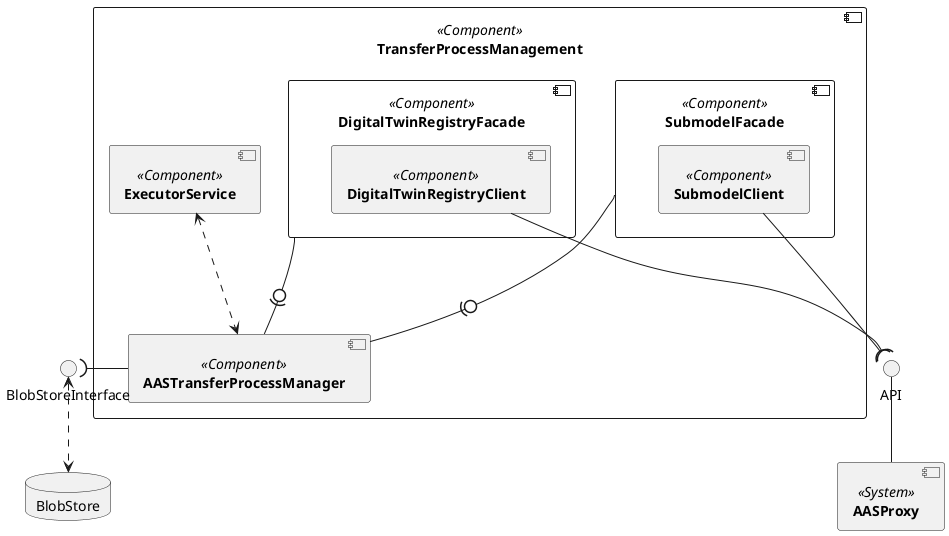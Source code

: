 @startuml
skinparam monochrome true
skinparam shadowing false


component [**TransferProcessManagement**] <<Component>> as TransferProcessManagement {
    component [**AASTransferProcessManager**] <<Component>> as TransferProcessManager
    component [**DigitalTwinRegistryFacade**] <<Component>> as DTRFacade {
        component [**DigitalTwinRegistryClient**] <<Component>> as DTRClient
    }
    component [**SubmodelFacade**] <<Component>> as SubmodelFacade {
        component [**SubmodelClient**] <<Component>> as SubmodelClient
    }
    component [**ExecutorService**] <<Component>> as ExecutorService
}

component [**AASProxy**] <<System>> as AASProxy

DTRFacade --0)- TransferProcessManager
SubmodelFacade --0)- TransferProcessManager
ExecutorService <...> TransferProcessManager

API -- AASProxy
DTRClient -( API
SubmodelClient ---( API

database BlobStore
TransferProcessManager -left-( BlobStoreInterface
'BlobStoreInterface - TransferProcessManager
BlobStoreInterface <..> BlobStore
@enduml